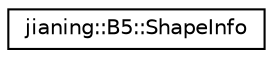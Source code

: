 digraph "Graphical Class Hierarchy"
{
 // LATEX_PDF_SIZE
  edge [fontname="Helvetica",fontsize="10",labelfontname="Helvetica",labelfontsize="10"];
  node [fontname="Helvetica",fontsize="10",shape=record];
  rankdir="LR";
  Node0 [label="jianing::B5::ShapeInfo",height=0.2,width=0.4,color="black", fillcolor="white", style="filled",URL="$structjianing_1_1_b5_1_1_shape_info.html",tooltip=" "];
}
